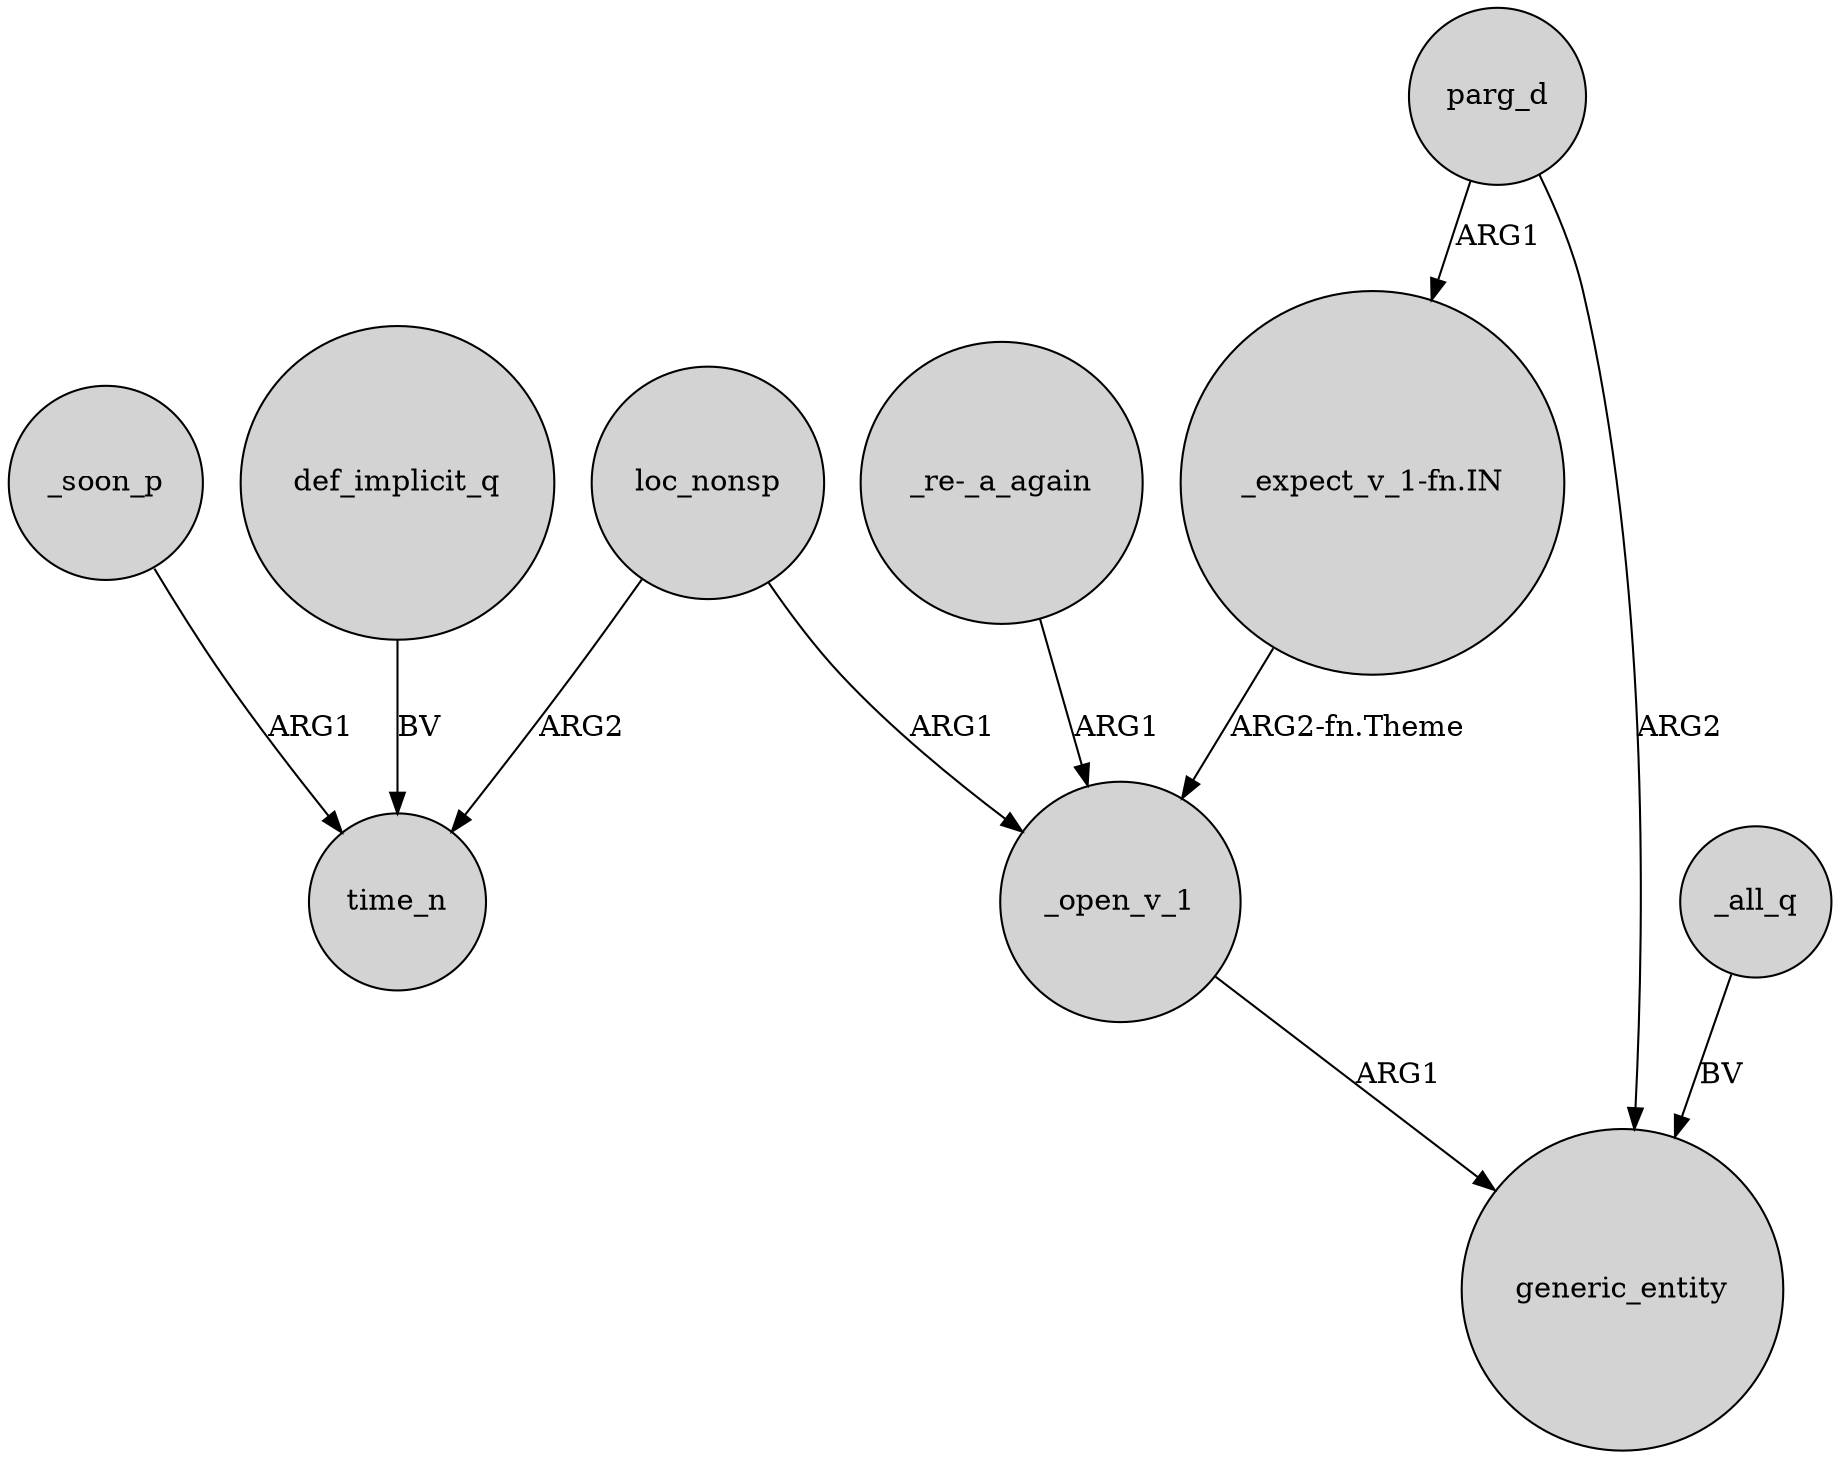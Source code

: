 digraph {
	node [shape=circle style=filled]
	_soon_p -> time_n [label=ARG1]
	_open_v_1 -> generic_entity [label=ARG1]
	"_re-_a_again" -> _open_v_1 [label=ARG1]
	parg_d -> "_expect_v_1-fn.IN" [label=ARG1]
	loc_nonsp -> time_n [label=ARG2]
	"_expect_v_1-fn.IN" -> _open_v_1 [label="ARG2-fn.Theme"]
	parg_d -> generic_entity [label=ARG2]
	loc_nonsp -> _open_v_1 [label=ARG1]
	def_implicit_q -> time_n [label=BV]
	_all_q -> generic_entity [label=BV]
}
